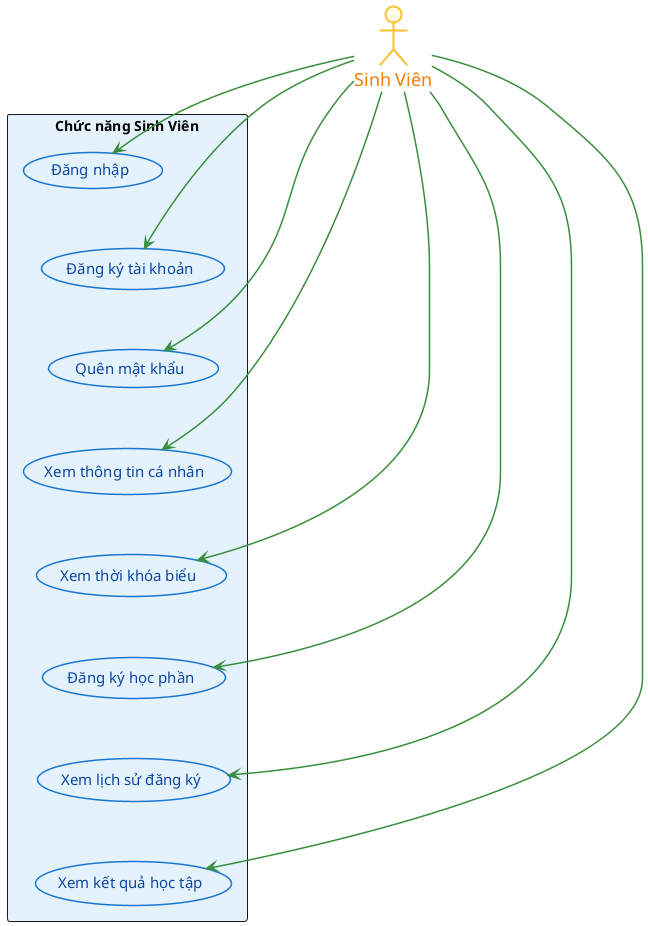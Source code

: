 @startuml
' Use Case Diagram: Sinh Viên (Kiểu block như Giảng viên)
skinparam backgroundColor #FFFFFF
skinparam usecase {
  BackgroundColor #E3F2FD
  BorderColor #1976D2
  FontColor #0D47A1
  FontSize 15
  BorderThickness 1.5
}
skinparam actor {
  BackgroundColor #FFFDE7
  BorderColor #FBC02D
  FontColor #F57C00
  FontSize 18
  BorderThickness 2
}
skinparam Arrow {
  Color #388E3C
  Thickness 1.5
}

actor SinhVien as "Sinh Viên"



rectangle "Chức năng Sinh Viên" as SVBG #E3F2FD {
  usecase UC_DangNhap as "Đăng nhập"
  usecase UC_DangKy as "Đăng ký tài khoản"
  usecase UC_QuenMatKhau as "Quên mật khẩu"
  usecase UC_XemSuaThongTin as "Xem thông tin cá nhân"
  usecase UC_XemTKB as "Xem thời khóa biểu"
  usecase UC_DangKyHocPhan as "Đăng ký học phần"
  usecase UC_XemLichSuDK as "Xem lịch sử đăng ký"
  usecase UC_XemKetQua as "Xem kết quả học tập"

  ' Sắp xếp vị trí 4 trên 4 dưới
  UC_DangNhap -[hidden]-> UC_DangKy
  UC_DangKy -[hidden]-> UC_QuenMatKhau
  UC_QuenMatKhau -[hidden]-> UC_XemSuaThongTin
  UC_XemSuaThongTin -[hidden]-> UC_XemTKB
  UC_XemTKB -[hidden]-> UC_DangKyHocPhan
  UC_DangKyHocPhan -[hidden]-> UC_XemLichSuDK
  UC_XemLichSuDK -[hidden]-> UC_XemKetQua
  ' Tạo khoảng cách giữa 2 hàng
  UC_XemSuaThongTin -[hidden]-> UC_XemTKB
}

SinhVien --> UC_DangNhap
SinhVien --> UC_DangKy
SinhVien --> UC_QuenMatKhau
SinhVien --> UC_XemSuaThongTin
SinhVien --> UC_XemTKB
SinhVien --> UC_DangKyHocPhan
SinhVien --> UC_XemLichSuDK
SinhVien --> UC_XemKetQua

@enduml
